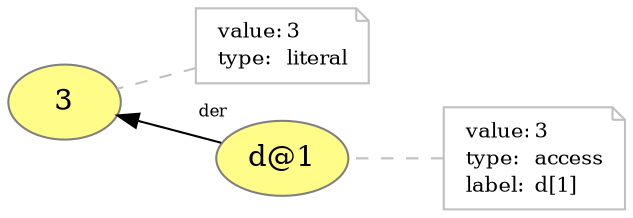 digraph "PROV" { size="16,12"; rankdir="RL";
"http://example.org/d@1" -> "http://example.org/3" [labelfontsize="8",labeldistance="1.5",labelangle="60.0",rotation="20",taillabel="der"]
"http://example.org/d@1" [fillcolor="#FFFC87",color="#808080",style="filled",label="d@1",URL="http://example.org/d@1"]
"-attrs0" [color="gray",shape="note",fontsize="10",fontcolor="black",label=<<TABLE cellpadding="0" border="0">
	<TR>
	    <TD align="left">value:</TD>
	    <TD align="left">3</TD>
	</TR>
	<TR>
	    <TD align="left">type:</TD>
	    <TD align="left">access</TD>
	</TR>
	<TR>
	    <TD align="left">label:</TD>
	    <TD align="left">d[1]</TD>
	</TR>
</TABLE>>]
"-attrs0" -> "http://example.org/d@1" [color="gray",style="dashed",arrowhead="none"]
"http://example.org/3" [fillcolor="#FFFC87",color="#808080",style="filled",label="3",URL="http://example.org/3"]
"-attrs1" [color="gray",shape="note",fontsize="10",fontcolor="black",label=<<TABLE cellpadding="0" border="0">
	<TR>
	    <TD align="left">value:</TD>
	    <TD align="left">3</TD>
	</TR>
	<TR>
	    <TD align="left">type:</TD>
	    <TD align="left">literal</TD>
	</TR>
</TABLE>>]
"-attrs1" -> "http://example.org/3" [color="gray",style="dashed",arrowhead="none"]
}